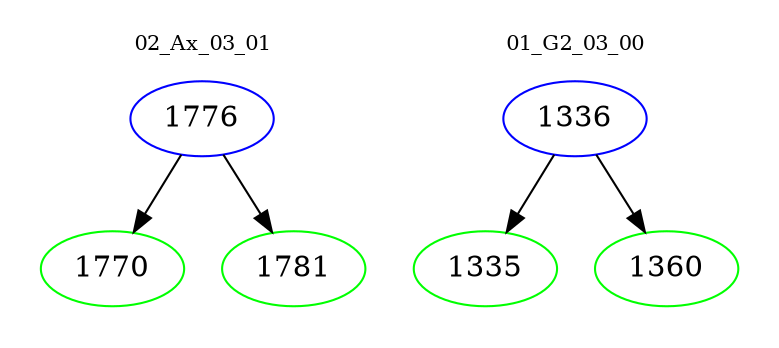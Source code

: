 digraph{
subgraph cluster_0 {
color = white
label = "02_Ax_03_01";
fontsize=10;
T0_1776 [label="1776", color="blue"]
T0_1776 -> T0_1770 [color="black"]
T0_1770 [label="1770", color="green"]
T0_1776 -> T0_1781 [color="black"]
T0_1781 [label="1781", color="green"]
}
subgraph cluster_1 {
color = white
label = "01_G2_03_00";
fontsize=10;
T1_1336 [label="1336", color="blue"]
T1_1336 -> T1_1335 [color="black"]
T1_1335 [label="1335", color="green"]
T1_1336 -> T1_1360 [color="black"]
T1_1360 [label="1360", color="green"]
}
}
